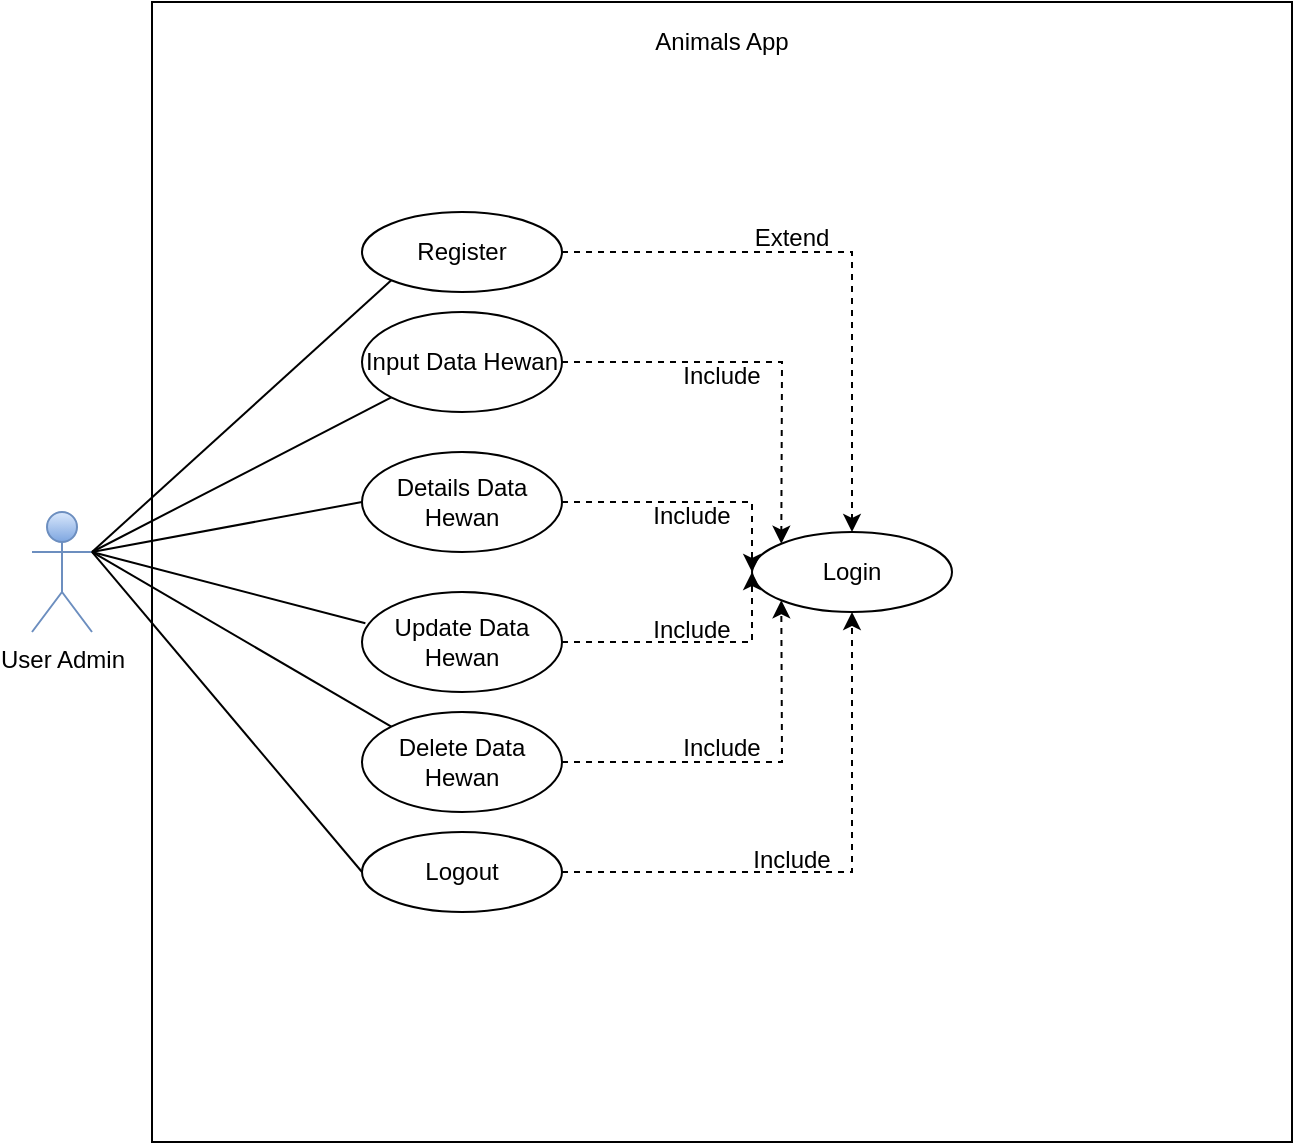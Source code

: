 <mxfile version="22.1.17" type="github">
  <diagram name="Page-1" id="1qvj9gv8hx600xTdqgaV">
    <mxGraphModel dx="1113" dy="712" grid="1" gridSize="10" guides="1" tooltips="1" connect="1" arrows="1" fold="1" page="1" pageScale="1" pageWidth="1100" pageHeight="850" math="0" shadow="0">
      <root>
        <mxCell id="0" />
        <mxCell id="1" parent="0" />
        <mxCell id="XbGWUctrTEADIuY7hZU9-1" value="" style="whiteSpace=wrap;html=1;aspect=fixed;" vertex="1" parent="1">
          <mxGeometry x="220" y="35" width="570" height="570" as="geometry" />
        </mxCell>
        <mxCell id="sekp1KyvqEFsNMxRi9oe-1" value="User Admin" style="shape=umlActor;verticalLabelPosition=bottom;verticalAlign=top;html=1;outlineConnect=0;fillColor=#dae8fc;gradientColor=#7ea6e0;strokeColor=#6c8ebf;" parent="1" vertex="1">
          <mxGeometry x="160" y="290" width="30" height="60" as="geometry" />
        </mxCell>
        <mxCell id="sekp1KyvqEFsNMxRi9oe-7" value="Details Data Hewan" style="ellipse;whiteSpace=wrap;html=1;" parent="1" vertex="1">
          <mxGeometry x="325" y="260" width="100" height="50" as="geometry" />
        </mxCell>
        <mxCell id="sekp1KyvqEFsNMxRi9oe-8" value="Input Data Hewan" style="ellipse;whiteSpace=wrap;html=1;" parent="1" vertex="1">
          <mxGeometry x="325" y="190" width="100" height="50" as="geometry" />
        </mxCell>
        <mxCell id="sekp1KyvqEFsNMxRi9oe-11" value="Update Data Hewan" style="ellipse;whiteSpace=wrap;html=1;" parent="1" vertex="1">
          <mxGeometry x="325" y="330" width="100" height="50" as="geometry" />
        </mxCell>
        <mxCell id="sekp1KyvqEFsNMxRi9oe-12" value="Delete Data Hewan" style="ellipse;whiteSpace=wrap;html=1;" parent="1" vertex="1">
          <mxGeometry x="325" y="390" width="100" height="50" as="geometry" />
        </mxCell>
        <mxCell id="sekp1KyvqEFsNMxRi9oe-15" value="Include" style="text;html=1;strokeColor=none;fillColor=none;align=center;verticalAlign=middle;whiteSpace=wrap;rounded=0;" parent="1" vertex="1">
          <mxGeometry x="460" y="277" width="60" height="30" as="geometry" />
        </mxCell>
        <mxCell id="sekp1KyvqEFsNMxRi9oe-16" value="Include" style="text;html=1;strokeColor=none;fillColor=none;align=center;verticalAlign=middle;whiteSpace=wrap;rounded=0;" parent="1" vertex="1">
          <mxGeometry x="475" y="207" width="60" height="30" as="geometry" />
        </mxCell>
        <mxCell id="sekp1KyvqEFsNMxRi9oe-18" value="Include" style="text;html=1;strokeColor=none;fillColor=none;align=center;verticalAlign=middle;whiteSpace=wrap;rounded=0;" parent="1" vertex="1">
          <mxGeometry x="475" y="393" width="60" height="30" as="geometry" />
        </mxCell>
        <mxCell id="sekp1KyvqEFsNMxRi9oe-19" value="Include" style="text;html=1;strokeColor=none;fillColor=none;align=center;verticalAlign=middle;whiteSpace=wrap;rounded=0;" parent="1" vertex="1">
          <mxGeometry x="460" y="334" width="60" height="30" as="geometry" />
        </mxCell>
        <mxCell id="sekp1KyvqEFsNMxRi9oe-21" value="Login" style="ellipse;whiteSpace=wrap;html=1;" parent="1" vertex="1">
          <mxGeometry x="520" y="300" width="100" height="40" as="geometry" />
        </mxCell>
        <mxCell id="sekp1KyvqEFsNMxRi9oe-22" value="Logout" style="ellipse;whiteSpace=wrap;html=1;" parent="1" vertex="1">
          <mxGeometry x="325" y="450" width="100" height="40" as="geometry" />
        </mxCell>
        <mxCell id="sekp1KyvqEFsNMxRi9oe-23" value="Register" style="ellipse;whiteSpace=wrap;html=1;" parent="1" vertex="1">
          <mxGeometry x="325" y="140" width="100" height="40" as="geometry" />
        </mxCell>
        <mxCell id="sekp1KyvqEFsNMxRi9oe-28" value="Extend" style="text;html=1;strokeColor=none;fillColor=none;align=center;verticalAlign=middle;whiteSpace=wrap;rounded=0;" parent="1" vertex="1">
          <mxGeometry x="510" y="138" width="60" height="30" as="geometry" />
        </mxCell>
        <mxCell id="sekp1KyvqEFsNMxRi9oe-29" value="Include" style="text;html=1;strokeColor=none;fillColor=none;align=center;verticalAlign=middle;whiteSpace=wrap;rounded=0;" parent="1" vertex="1">
          <mxGeometry x="510" y="449" width="60" height="30" as="geometry" />
        </mxCell>
        <mxCell id="XbGWUctrTEADIuY7hZU9-3" value="Animals App" style="text;html=1;strokeColor=none;fillColor=none;align=center;verticalAlign=middle;whiteSpace=wrap;rounded=0;" vertex="1" parent="1">
          <mxGeometry x="450" y="40" width="110" height="30" as="geometry" />
        </mxCell>
        <mxCell id="XbGWUctrTEADIuY7hZU9-6" value="" style="endArrow=none;html=1;rounded=0;entryX=0;entryY=1;entryDx=0;entryDy=0;exitX=1;exitY=0.333;exitDx=0;exitDy=0;exitPerimeter=0;" edge="1" parent="1" source="sekp1KyvqEFsNMxRi9oe-1" target="sekp1KyvqEFsNMxRi9oe-23">
          <mxGeometry width="50" height="50" relative="1" as="geometry">
            <mxPoint x="270" y="260" as="sourcePoint" />
            <mxPoint x="320" y="210" as="targetPoint" />
          </mxGeometry>
        </mxCell>
        <mxCell id="XbGWUctrTEADIuY7hZU9-7" value="" style="endArrow=none;html=1;rounded=0;entryX=0;entryY=1;entryDx=0;entryDy=0;" edge="1" parent="1" target="sekp1KyvqEFsNMxRi9oe-8">
          <mxGeometry width="50" height="50" relative="1" as="geometry">
            <mxPoint x="190" y="310" as="sourcePoint" />
            <mxPoint x="290" y="250" as="targetPoint" />
          </mxGeometry>
        </mxCell>
        <mxCell id="XbGWUctrTEADIuY7hZU9-8" value="" style="endArrow=none;html=1;rounded=0;entryX=0;entryY=0.5;entryDx=0;entryDy=0;exitX=1;exitY=0.333;exitDx=0;exitDy=0;exitPerimeter=0;" edge="1" parent="1" source="sekp1KyvqEFsNMxRi9oe-1" target="sekp1KyvqEFsNMxRi9oe-7">
          <mxGeometry width="50" height="50" relative="1" as="geometry">
            <mxPoint x="220" y="330" as="sourcePoint" />
            <mxPoint x="270" y="280" as="targetPoint" />
          </mxGeometry>
        </mxCell>
        <mxCell id="XbGWUctrTEADIuY7hZU9-9" value="" style="endArrow=none;html=1;rounded=0;exitX=0.017;exitY=0.313;exitDx=0;exitDy=0;entryX=1;entryY=0.333;entryDx=0;entryDy=0;entryPerimeter=0;exitPerimeter=0;" edge="1" parent="1" source="sekp1KyvqEFsNMxRi9oe-11" target="sekp1KyvqEFsNMxRi9oe-1">
          <mxGeometry width="50" height="50" relative="1" as="geometry">
            <mxPoint x="280" y="350" as="sourcePoint" />
            <mxPoint x="330" y="300" as="targetPoint" />
          </mxGeometry>
        </mxCell>
        <mxCell id="XbGWUctrTEADIuY7hZU9-10" value="" style="endArrow=none;html=1;rounded=0;entryX=0;entryY=0;entryDx=0;entryDy=0;exitX=1;exitY=0.333;exitDx=0;exitDy=0;exitPerimeter=0;" edge="1" parent="1" source="sekp1KyvqEFsNMxRi9oe-1" target="sekp1KyvqEFsNMxRi9oe-12">
          <mxGeometry width="50" height="50" relative="1" as="geometry">
            <mxPoint x="240" y="410" as="sourcePoint" />
            <mxPoint x="290" y="360" as="targetPoint" />
          </mxGeometry>
        </mxCell>
        <mxCell id="XbGWUctrTEADIuY7hZU9-11" value="" style="endArrow=none;html=1;rounded=0;entryX=0;entryY=0.5;entryDx=0;entryDy=0;exitX=1;exitY=0.333;exitDx=0;exitDy=0;exitPerimeter=0;" edge="1" parent="1" source="sekp1KyvqEFsNMxRi9oe-1" target="sekp1KyvqEFsNMxRi9oe-22">
          <mxGeometry width="50" height="50" relative="1" as="geometry">
            <mxPoint x="240" y="460" as="sourcePoint" />
            <mxPoint x="290" y="410" as="targetPoint" />
          </mxGeometry>
        </mxCell>
        <mxCell id="XbGWUctrTEADIuY7hZU9-12" value="" style="endArrow=classic;html=1;rounded=0;exitX=1;exitY=0.5;exitDx=0;exitDy=0;entryX=0;entryY=0.5;entryDx=0;entryDy=0;dashed=1;" edge="1" parent="1" source="sekp1KyvqEFsNMxRi9oe-7" target="sekp1KyvqEFsNMxRi9oe-21">
          <mxGeometry width="50" height="50" relative="1" as="geometry">
            <mxPoint x="440" y="270" as="sourcePoint" />
            <mxPoint x="490" y="230" as="targetPoint" />
            <Array as="points">
              <mxPoint x="520" y="285" />
            </Array>
          </mxGeometry>
        </mxCell>
        <mxCell id="XbGWUctrTEADIuY7hZU9-13" value="" style="endArrow=classic;html=1;rounded=0;exitX=1;exitY=0.5;exitDx=0;exitDy=0;dashed=1;" edge="1" parent="1" source="sekp1KyvqEFsNMxRi9oe-11">
          <mxGeometry width="50" height="50" relative="1" as="geometry">
            <mxPoint x="390" y="320" as="sourcePoint" />
            <mxPoint x="520" y="320" as="targetPoint" />
            <Array as="points">
              <mxPoint x="520" y="355" />
            </Array>
          </mxGeometry>
        </mxCell>
        <mxCell id="XbGWUctrTEADIuY7hZU9-14" value="" style="endArrow=classic;html=1;rounded=0;exitX=1;exitY=0.5;exitDx=0;exitDy=0;dashed=1;entryX=0;entryY=0;entryDx=0;entryDy=0;" edge="1" parent="1" source="sekp1KyvqEFsNMxRi9oe-8" target="sekp1KyvqEFsNMxRi9oe-21">
          <mxGeometry width="50" height="50" relative="1" as="geometry">
            <mxPoint x="425" y="230" as="sourcePoint" />
            <mxPoint x="520" y="275" as="targetPoint" />
            <Array as="points">
              <mxPoint x="535" y="215" />
            </Array>
          </mxGeometry>
        </mxCell>
        <mxCell id="XbGWUctrTEADIuY7hZU9-15" value="" style="endArrow=classic;html=1;rounded=0;exitX=1;exitY=0.5;exitDx=0;exitDy=0;dashed=1;entryX=0.5;entryY=0;entryDx=0;entryDy=0;" edge="1" parent="1" source="sekp1KyvqEFsNMxRi9oe-23" target="sekp1KyvqEFsNMxRi9oe-21">
          <mxGeometry width="50" height="50" relative="1" as="geometry">
            <mxPoint x="450" y="140" as="sourcePoint" />
            <mxPoint x="571" y="227" as="targetPoint" />
            <Array as="points">
              <mxPoint x="570" y="160" />
            </Array>
          </mxGeometry>
        </mxCell>
        <mxCell id="XbGWUctrTEADIuY7hZU9-16" value="" style="endArrow=classic;html=1;rounded=0;exitX=1;exitY=0.5;exitDx=0;exitDy=0;dashed=1;entryX=0;entryY=1;entryDx=0;entryDy=0;" edge="1" parent="1" source="sekp1KyvqEFsNMxRi9oe-12" target="sekp1KyvqEFsNMxRi9oe-21">
          <mxGeometry width="50" height="50" relative="1" as="geometry">
            <mxPoint x="440" y="395" as="sourcePoint" />
            <mxPoint x="535" y="360" as="targetPoint" />
            <Array as="points">
              <mxPoint x="535" y="415" />
            </Array>
          </mxGeometry>
        </mxCell>
        <mxCell id="XbGWUctrTEADIuY7hZU9-17" value="" style="endArrow=classic;html=1;rounded=0;exitX=1;exitY=0.5;exitDx=0;exitDy=0;dashed=1;entryX=0.5;entryY=1;entryDx=0;entryDy=0;" edge="1" parent="1" source="sekp1KyvqEFsNMxRi9oe-22" target="sekp1KyvqEFsNMxRi9oe-21">
          <mxGeometry width="50" height="50" relative="1" as="geometry">
            <mxPoint x="450" y="466" as="sourcePoint" />
            <mxPoint x="570" y="390" as="targetPoint" />
            <Array as="points">
              <mxPoint x="570" y="470" />
            </Array>
          </mxGeometry>
        </mxCell>
      </root>
    </mxGraphModel>
  </diagram>
</mxfile>
